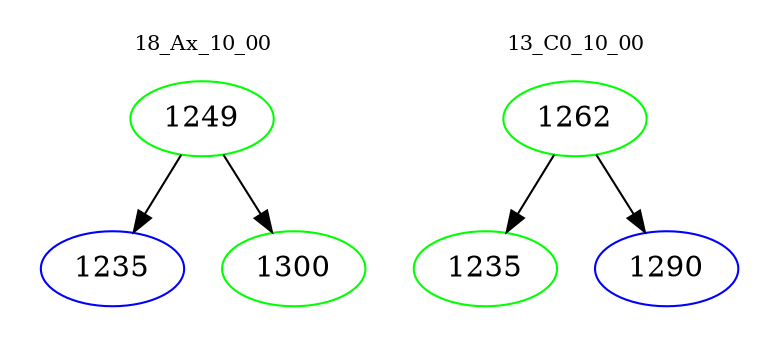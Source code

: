 digraph{
subgraph cluster_0 {
color = white
label = "18_Ax_10_00";
fontsize=10;
T0_1249 [label="1249", color="green"]
T0_1249 -> T0_1235 [color="black"]
T0_1235 [label="1235", color="blue"]
T0_1249 -> T0_1300 [color="black"]
T0_1300 [label="1300", color="green"]
}
subgraph cluster_1 {
color = white
label = "13_C0_10_00";
fontsize=10;
T1_1262 [label="1262", color="green"]
T1_1262 -> T1_1235 [color="black"]
T1_1235 [label="1235", color="green"]
T1_1262 -> T1_1290 [color="black"]
T1_1290 [label="1290", color="blue"]
}
}
